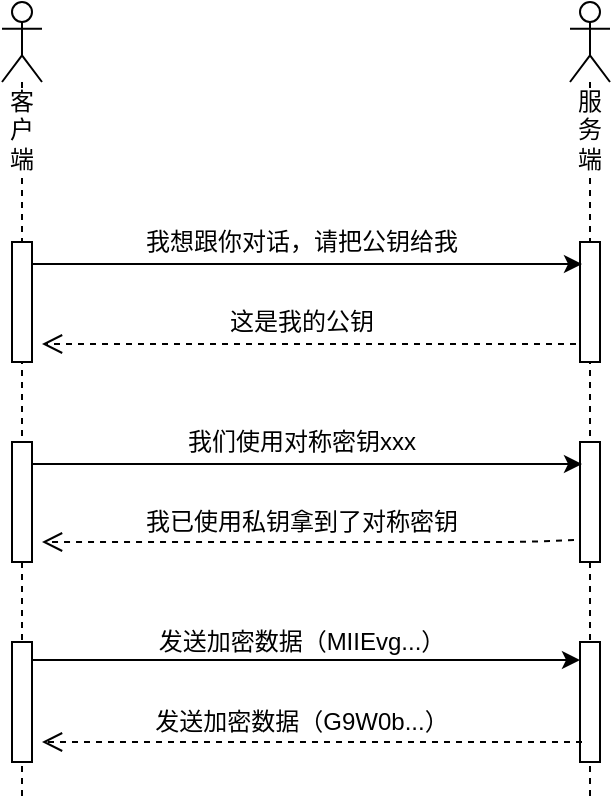 <mxfile version="12.9.13" type="device"><diagram id="3-LCfAqmWAUfLFRXJG4n" name="Page-1"><mxGraphModel dx="1422" dy="835" grid="1" gridSize="10" guides="1" tooltips="1" connect="1" arrows="1" fold="1" page="1" pageScale="1" pageWidth="827" pageHeight="1169" math="0" shadow="0"><root><mxCell id="0"/><mxCell id="1" parent="0"/><mxCell id="X6qQtxku1_km0Ukp-WLc-1" value="客户端" style="shape=umlLifeline;participant=umlActor;perimeter=lifelinePerimeter;whiteSpace=wrap;html=1;container=1;collapsible=0;recursiveResize=0;verticalAlign=top;spacingTop=36;labelBackgroundColor=#ffffff;outlineConnect=0;" vertex="1" parent="1"><mxGeometry x="202" y="120" width="20" height="400" as="geometry"/></mxCell><mxCell id="X6qQtxku1_km0Ukp-WLc-3" value="" style="html=1;points=[];perimeter=orthogonalPerimeter;" vertex="1" parent="X6qQtxku1_km0Ukp-WLc-1"><mxGeometry x="5" y="120" width="10" height="60" as="geometry"/></mxCell><mxCell id="X6qQtxku1_km0Ukp-WLc-13" value="" style="html=1;points=[];perimeter=orthogonalPerimeter;" vertex="1" parent="X6qQtxku1_km0Ukp-WLc-1"><mxGeometry x="5" y="220" width="10" height="60" as="geometry"/></mxCell><mxCell id="X6qQtxku1_km0Ukp-WLc-29" value="" style="html=1;points=[];perimeter=orthogonalPerimeter;" vertex="1" parent="X6qQtxku1_km0Ukp-WLc-1"><mxGeometry x="5" y="320" width="10" height="60" as="geometry"/></mxCell><mxCell id="X6qQtxku1_km0Ukp-WLc-2" value="服务端" style="shape=umlLifeline;participant=umlActor;perimeter=lifelinePerimeter;whiteSpace=wrap;html=1;container=1;collapsible=0;recursiveResize=0;verticalAlign=top;spacingTop=36;labelBackgroundColor=#ffffff;outlineConnect=0;" vertex="1" parent="1"><mxGeometry x="486" y="120" width="20" height="400" as="geometry"/></mxCell><mxCell id="X6qQtxku1_km0Ukp-WLc-4" value="" style="html=1;points=[];perimeter=orthogonalPerimeter;" vertex="1" parent="X6qQtxku1_km0Ukp-WLc-2"><mxGeometry x="5" y="120" width="10" height="60" as="geometry"/></mxCell><mxCell id="X6qQtxku1_km0Ukp-WLc-14" value="" style="html=1;points=[];perimeter=orthogonalPerimeter;" vertex="1" parent="X6qQtxku1_km0Ukp-WLc-2"><mxGeometry x="5" y="220" width="10" height="60" as="geometry"/></mxCell><mxCell id="X6qQtxku1_km0Ukp-WLc-30" value="" style="html=1;points=[];perimeter=orthogonalPerimeter;" vertex="1" parent="X6qQtxku1_km0Ukp-WLc-2"><mxGeometry x="5" y="320" width="10" height="60" as="geometry"/></mxCell><mxCell id="X6qQtxku1_km0Ukp-WLc-5" style="edgeStyle=orthogonalEdgeStyle;rounded=0;orthogonalLoop=1;jettySize=auto;html=1;entryX=0.1;entryY=0.5;entryDx=0;entryDy=0;entryPerimeter=0;" edge="1" parent="1"><mxGeometry relative="1" as="geometry"><mxPoint x="492" y="251" as="targetPoint"/><mxPoint x="217" y="251" as="sourcePoint"/></mxGeometry></mxCell><mxCell id="X6qQtxku1_km0Ukp-WLc-7" value="" style="html=1;verticalAlign=bottom;endArrow=open;dashed=1;endSize=8;exitX=-0.2;exitY=0.85;exitDx=0;exitDy=0;exitPerimeter=0;" edge="1" parent="1" source="X6qQtxku1_km0Ukp-WLc-4"><mxGeometry relative="1" as="geometry"><mxPoint x="302" y="310" as="sourcePoint"/><mxPoint x="222" y="291" as="targetPoint"/></mxGeometry></mxCell><mxCell id="X6qQtxku1_km0Ukp-WLc-10" value="我想跟你对话，请把公钥给我" style="text;html=1;strokeColor=none;fillColor=none;align=center;verticalAlign=middle;whiteSpace=wrap;rounded=0;" vertex="1" parent="1"><mxGeometry x="272" y="230" width="160" height="20" as="geometry"/></mxCell><mxCell id="X6qQtxku1_km0Ukp-WLc-11" value="这是我的公钥" style="text;html=1;strokeColor=none;fillColor=none;align=center;verticalAlign=middle;whiteSpace=wrap;rounded=0;" vertex="1" parent="1"><mxGeometry x="272" y="270" width="160" height="20" as="geometry"/></mxCell><mxCell id="X6qQtxku1_km0Ukp-WLc-17" style="edgeStyle=orthogonalEdgeStyle;rounded=0;orthogonalLoop=1;jettySize=auto;html=1;entryX=0.1;entryY=0.5;entryDx=0;entryDy=0;entryPerimeter=0;" edge="1" parent="1"><mxGeometry relative="1" as="geometry"><mxPoint x="217" y="351" as="sourcePoint"/><mxPoint x="492" y="351" as="targetPoint"/></mxGeometry></mxCell><mxCell id="X6qQtxku1_km0Ukp-WLc-19" value="" style="html=1;verticalAlign=bottom;endArrow=open;dashed=1;endSize=8;exitX=-0.3;exitY=0.817;exitDx=0;exitDy=0;exitPerimeter=0;" edge="1" parent="1" source="X6qQtxku1_km0Ukp-WLc-14"><mxGeometry relative="1" as="geometry"><mxPoint x="482" y="390" as="sourcePoint"/><mxPoint x="222" y="390" as="targetPoint"/><Array as="points"><mxPoint x="462" y="390"/></Array></mxGeometry></mxCell><mxCell id="X6qQtxku1_km0Ukp-WLc-26" value="我们使用对称密钥xxx" style="text;html=1;strokeColor=none;fillColor=none;align=center;verticalAlign=middle;whiteSpace=wrap;rounded=0;" vertex="1" parent="1"><mxGeometry x="272" y="330" width="160" height="20" as="geometry"/></mxCell><mxCell id="X6qQtxku1_km0Ukp-WLc-28" value="我已使用私钥拿到了对称密钥" style="text;html=1;strokeColor=none;fillColor=none;align=center;verticalAlign=middle;whiteSpace=wrap;rounded=0;" vertex="1" parent="1"><mxGeometry x="272" y="370" width="160" height="20" as="geometry"/></mxCell><mxCell id="X6qQtxku1_km0Ukp-WLc-38" style="edgeStyle=orthogonalEdgeStyle;rounded=0;orthogonalLoop=1;jettySize=auto;html=1;entryX=0;entryY=0.5;entryDx=0;entryDy=0;entryPerimeter=0;" edge="1" parent="1"><mxGeometry relative="1" as="geometry"><mxPoint x="217" y="449" as="sourcePoint"/><mxPoint x="491" y="449" as="targetPoint"/></mxGeometry></mxCell><mxCell id="X6qQtxku1_km0Ukp-WLc-39" value="" style="html=1;verticalAlign=bottom;endArrow=open;dashed=1;endSize=8;exitX=0.1;exitY=0.833;exitDx=0;exitDy=0;exitPerimeter=0;" edge="1" parent="1" source="X6qQtxku1_km0Ukp-WLc-30"><mxGeometry relative="1" as="geometry"><mxPoint x="452" y="490" as="sourcePoint"/><mxPoint x="222" y="490" as="targetPoint"/></mxGeometry></mxCell><mxCell id="X6qQtxku1_km0Ukp-WLc-40" value="发送加密数据（MIIEvg...）" style="text;html=1;strokeColor=none;fillColor=none;align=center;verticalAlign=middle;whiteSpace=wrap;rounded=0;" vertex="1" parent="1"><mxGeometry x="272" y="430" width="160" height="20" as="geometry"/></mxCell><mxCell id="X6qQtxku1_km0Ukp-WLc-41" value="发送加密数据（G9W0b...）" style="text;html=1;strokeColor=none;fillColor=none;align=center;verticalAlign=middle;whiteSpace=wrap;rounded=0;" vertex="1" parent="1"><mxGeometry x="272" y="470" width="160" height="20" as="geometry"/></mxCell></root></mxGraphModel></diagram></mxfile>